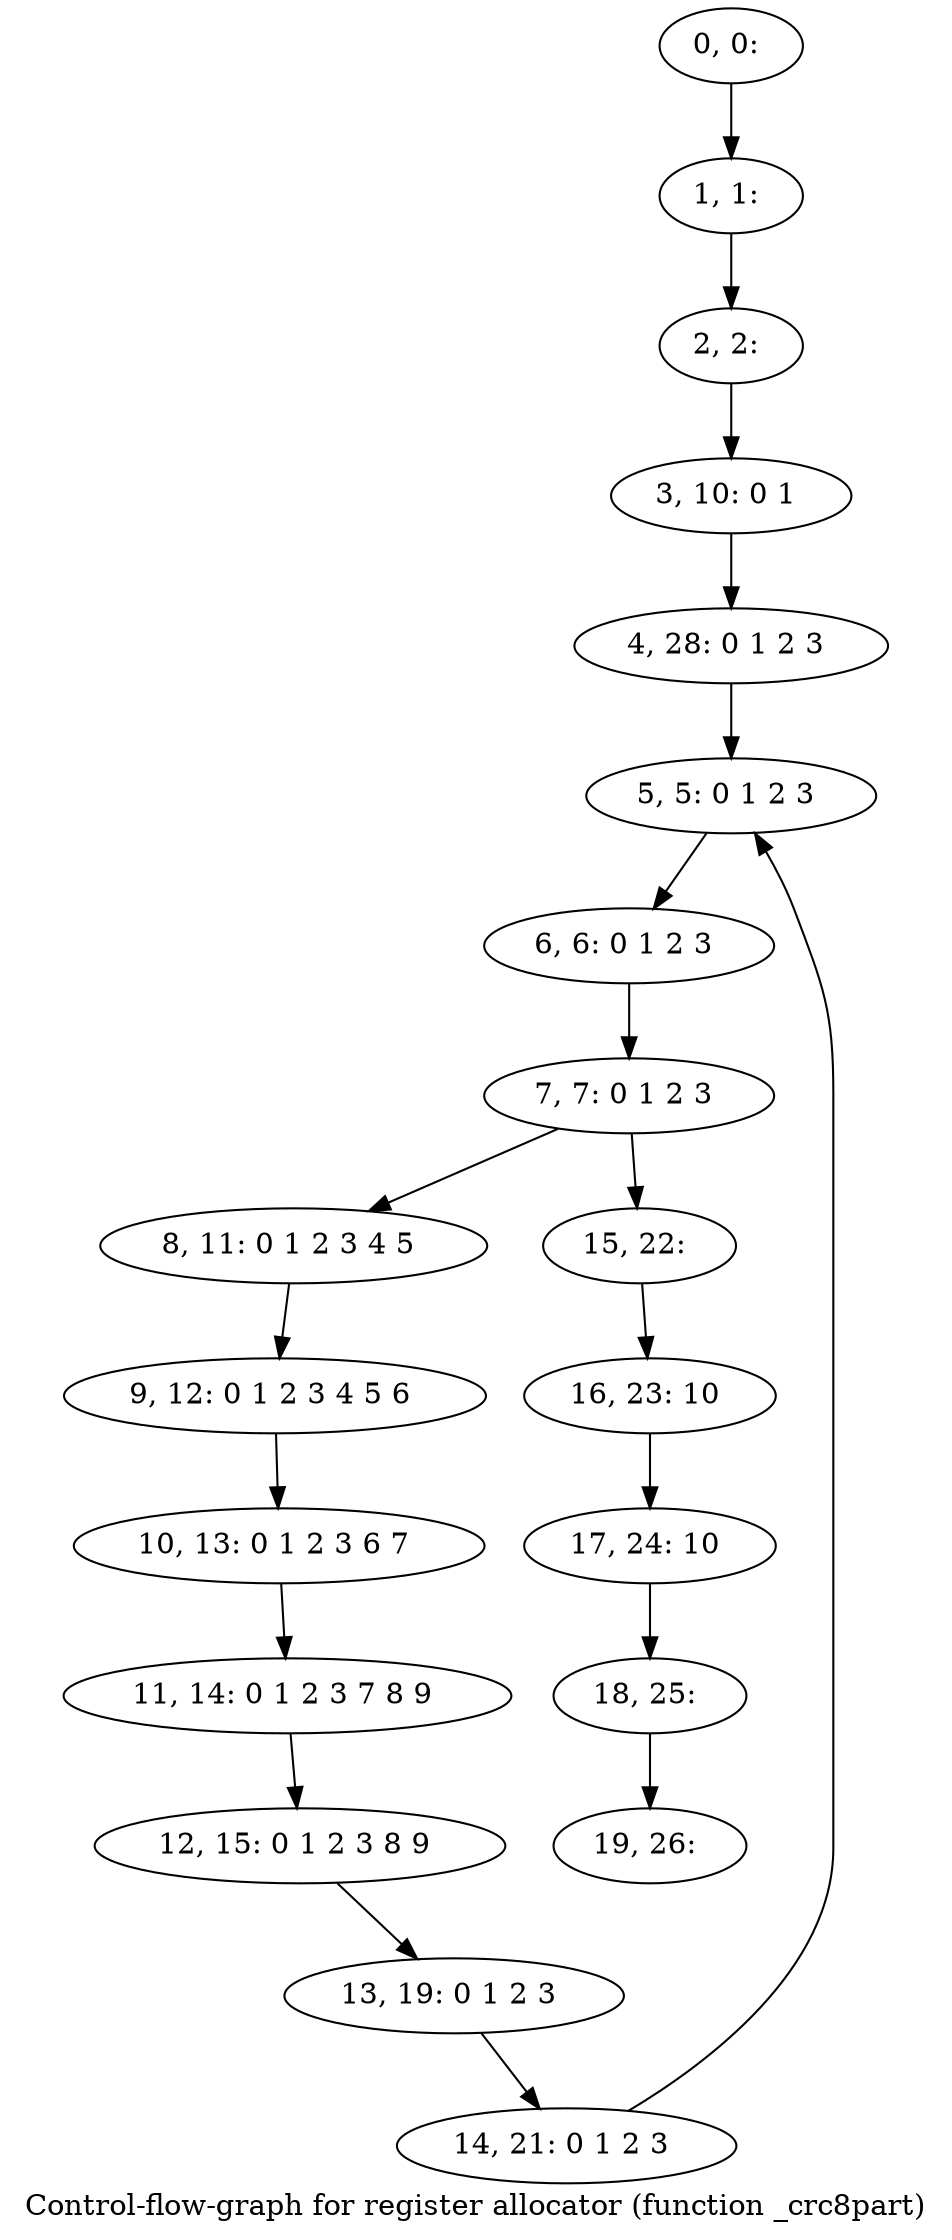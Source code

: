 digraph G {
graph [label="Control-flow-graph for register allocator (function _crc8part)"]
0[label="0, 0: "];
1[label="1, 1: "];
2[label="2, 2: "];
3[label="3, 10: 0 1 "];
4[label="4, 28: 0 1 2 3 "];
5[label="5, 5: 0 1 2 3 "];
6[label="6, 6: 0 1 2 3 "];
7[label="7, 7: 0 1 2 3 "];
8[label="8, 11: 0 1 2 3 4 5 "];
9[label="9, 12: 0 1 2 3 4 5 6 "];
10[label="10, 13: 0 1 2 3 6 7 "];
11[label="11, 14: 0 1 2 3 7 8 9 "];
12[label="12, 15: 0 1 2 3 8 9 "];
13[label="13, 19: 0 1 2 3 "];
14[label="14, 21: 0 1 2 3 "];
15[label="15, 22: "];
16[label="16, 23: 10 "];
17[label="17, 24: 10 "];
18[label="18, 25: "];
19[label="19, 26: "];
0->1 ;
1->2 ;
2->3 ;
3->4 ;
4->5 ;
5->6 ;
6->7 ;
7->8 ;
7->15 ;
8->9 ;
9->10 ;
10->11 ;
11->12 ;
12->13 ;
13->14 ;
14->5 ;
15->16 ;
16->17 ;
17->18 ;
18->19 ;
}

